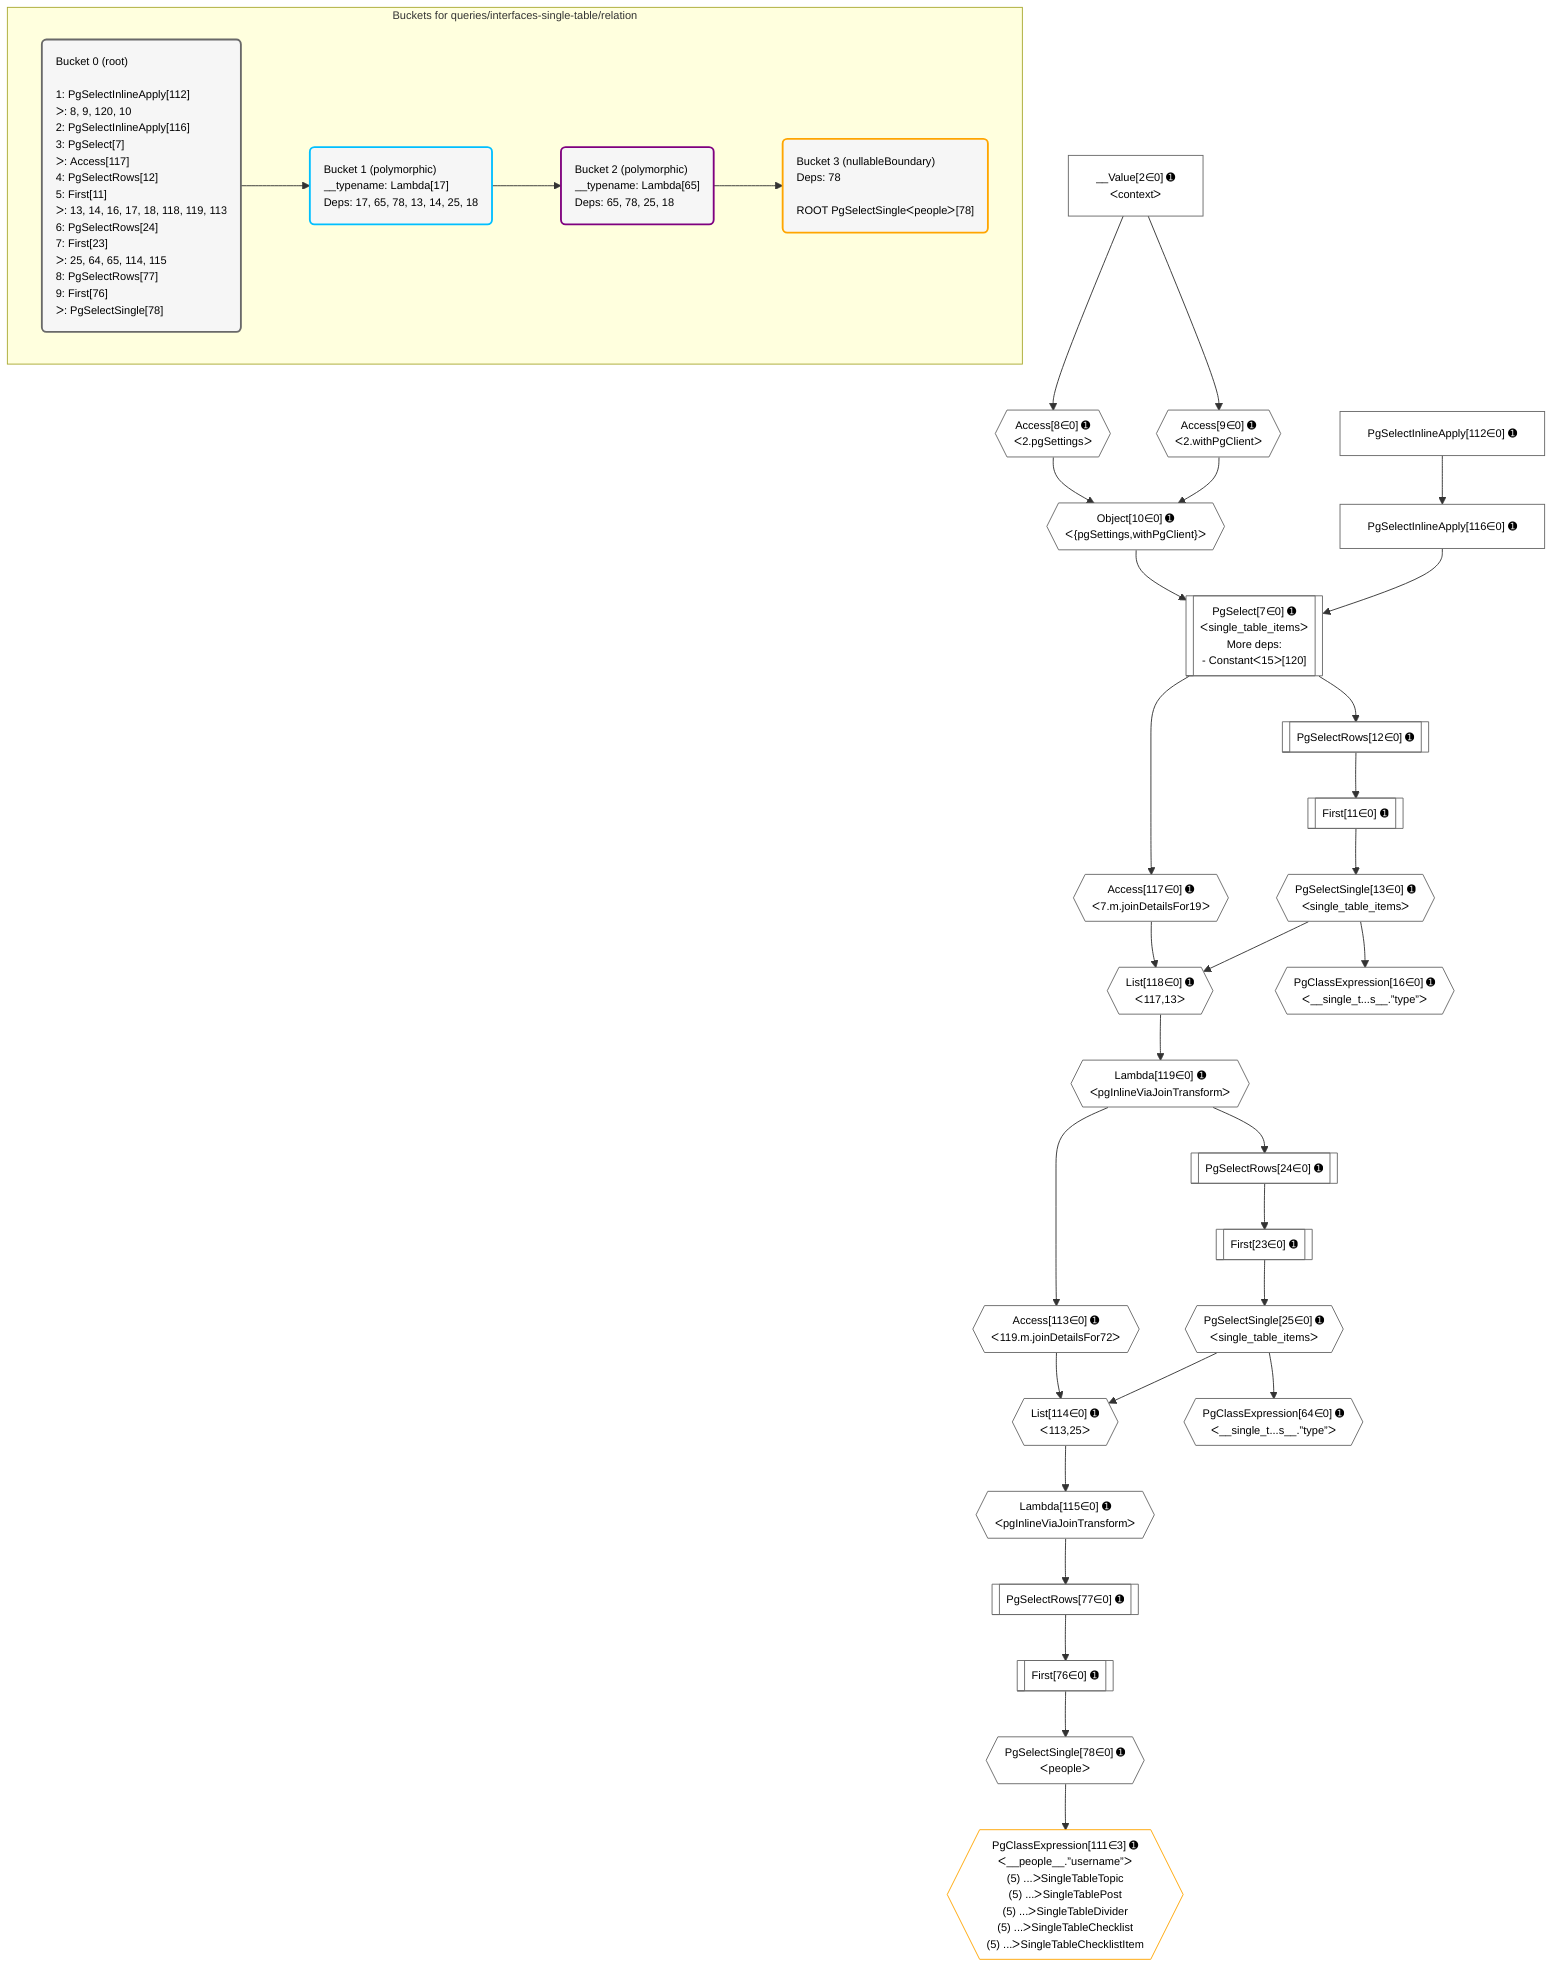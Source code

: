 %%{init: {'themeVariables': { 'fontSize': '12px'}}}%%
graph TD
    classDef path fill:#eee,stroke:#000,color:#000
    classDef plan fill:#fff,stroke-width:1px,color:#000
    classDef itemplan fill:#fff,stroke-width:2px,color:#000
    classDef unbatchedplan fill:#dff,stroke-width:1px,color:#000
    classDef sideeffectplan fill:#fcc,stroke-width:2px,color:#000
    classDef bucket fill:#f6f6f6,color:#000,stroke-width:2px,text-align:left

    subgraph "Buckets for queries/interfaces-single-table/relation"
    Bucket0("Bucket 0 (root)<br /><br />1: PgSelectInlineApply[112]<br />ᐳ: 8, 9, 120, 10<br />2: PgSelectInlineApply[116]<br />3: PgSelect[7]<br />ᐳ: Access[117]<br />4: PgSelectRows[12]<br />5: First[11]<br />ᐳ: 13, 14, 16, 17, 18, 118, 119, 113<br />6: PgSelectRows[24]<br />7: First[23]<br />ᐳ: 25, 64, 65, 114, 115<br />8: PgSelectRows[77]<br />9: First[76]<br />ᐳ: PgSelectSingle[78]"):::bucket
    Bucket1("Bucket 1 (polymorphic)<br />__typename: Lambda[17]<br />Deps: 17, 65, 78, 13, 14, 25, 18"):::bucket
    Bucket2("Bucket 2 (polymorphic)<br />__typename: Lambda[65]<br />Deps: 65, 78, 25, 18"):::bucket
    Bucket3("Bucket 3 (nullableBoundary)<br />Deps: 78<br /><br />ROOT PgSelectSingleᐸpeopleᐳ[78]"):::bucket
    end
    Bucket0 --> Bucket1
    Bucket1 --> Bucket2
    Bucket2 --> Bucket3

    %% plan dependencies
    PgSelect7[["PgSelect[7∈0] ➊<br />ᐸsingle_table_itemsᐳ<br />More deps:<br />- Constantᐸ15ᐳ[120]"]]:::plan
    Object10{{"Object[10∈0] ➊<br />ᐸ{pgSettings,withPgClient}ᐳ"}}:::plan
    PgSelectInlineApply116["PgSelectInlineApply[116∈0] ➊"]:::plan
    Object10 & PgSelectInlineApply116 --> PgSelect7
    Access8{{"Access[8∈0] ➊<br />ᐸ2.pgSettingsᐳ"}}:::plan
    Access9{{"Access[9∈0] ➊<br />ᐸ2.withPgClientᐳ"}}:::plan
    Access8 & Access9 --> Object10
    List114{{"List[114∈0] ➊<br />ᐸ113,25ᐳ"}}:::plan
    Access113{{"Access[113∈0] ➊<br />ᐸ119.m.joinDetailsFor72ᐳ"}}:::plan
    PgSelectSingle25{{"PgSelectSingle[25∈0] ➊<br />ᐸsingle_table_itemsᐳ"}}:::plan
    Access113 & PgSelectSingle25 --> List114
    List118{{"List[118∈0] ➊<br />ᐸ117,13ᐳ"}}:::plan
    Access117{{"Access[117∈0] ➊<br />ᐸ7.m.joinDetailsFor19ᐳ"}}:::plan
    PgSelectSingle13{{"PgSelectSingle[13∈0] ➊<br />ᐸsingle_table_itemsᐳ"}}:::plan
    Access117 & PgSelectSingle13 --> List118
    __Value2["__Value[2∈0] ➊<br />ᐸcontextᐳ"]:::plan
    __Value2 --> Access8
    __Value2 --> Access9
    First11[["First[11∈0] ➊"]]:::plan
    PgSelectRows12[["PgSelectRows[12∈0] ➊"]]:::plan
    PgSelectRows12 --> First11
    PgSelect7 --> PgSelectRows12
    First11 --> PgSelectSingle13
    PgClassExpression16{{"PgClassExpression[16∈0] ➊<br />ᐸ__single_t...s__.”type”ᐳ"}}:::plan
    PgSelectSingle13 --> PgClassExpression16
    First23[["First[23∈0] ➊"]]:::plan
    PgSelectRows24[["PgSelectRows[24∈0] ➊"]]:::plan
    PgSelectRows24 --> First23
    Lambda119{{"Lambda[119∈0] ➊<br />ᐸpgInlineViaJoinTransformᐳ"}}:::plan
    Lambda119 --> PgSelectRows24
    First23 --> PgSelectSingle25
    PgClassExpression64{{"PgClassExpression[64∈0] ➊<br />ᐸ__single_t...s__.”type”ᐳ"}}:::plan
    PgSelectSingle25 --> PgClassExpression64
    First76[["First[76∈0] ➊"]]:::plan
    PgSelectRows77[["PgSelectRows[77∈0] ➊"]]:::plan
    PgSelectRows77 --> First76
    Lambda115{{"Lambda[115∈0] ➊<br />ᐸpgInlineViaJoinTransformᐳ"}}:::plan
    Lambda115 --> PgSelectRows77
    PgSelectSingle78{{"PgSelectSingle[78∈0] ➊<br />ᐸpeopleᐳ"}}:::plan
    First76 --> PgSelectSingle78
    Lambda119 --> Access113
    List114 --> Lambda115
    PgSelectInlineApply112["PgSelectInlineApply[112∈0] ➊"]:::plan
    PgSelectInlineApply112 --> PgSelectInlineApply116
    PgSelect7 --> Access117
    List118 --> Lambda119
    PgClassExpression111{{"PgClassExpression[111∈3] ➊<br />ᐸ__people__.”username”ᐳ<br />(5) ...ᐳSingleTableTopic<br />(5) ...ᐳSingleTablePost<br />(5) ...ᐳSingleTableDivider<br />(5) ...ᐳSingleTableChecklist<br />(5) ...ᐳSingleTableChecklistItem"}}:::plan
    PgSelectSingle78 --> PgClassExpression111

    %% define steps
    classDef bucket0 stroke:#696969
    class Bucket0,__Value2,PgSelect7,Access8,Access9,Object10,First11,PgSelectRows12,PgSelectSingle13,PgClassExpression16,First23,PgSelectRows24,PgSelectSingle25,PgClassExpression64,First76,PgSelectRows77,PgSelectSingle78,PgSelectInlineApply112,Access113,List114,Lambda115,PgSelectInlineApply116,Access117,List118,Lambda119 bucket0
    classDef bucket1 stroke:#00bfff
    class Bucket1 bucket1
    classDef bucket2 stroke:#7f007f
    class Bucket2 bucket2
    classDef bucket3 stroke:#ffa500
    class Bucket3,PgClassExpression111 bucket3